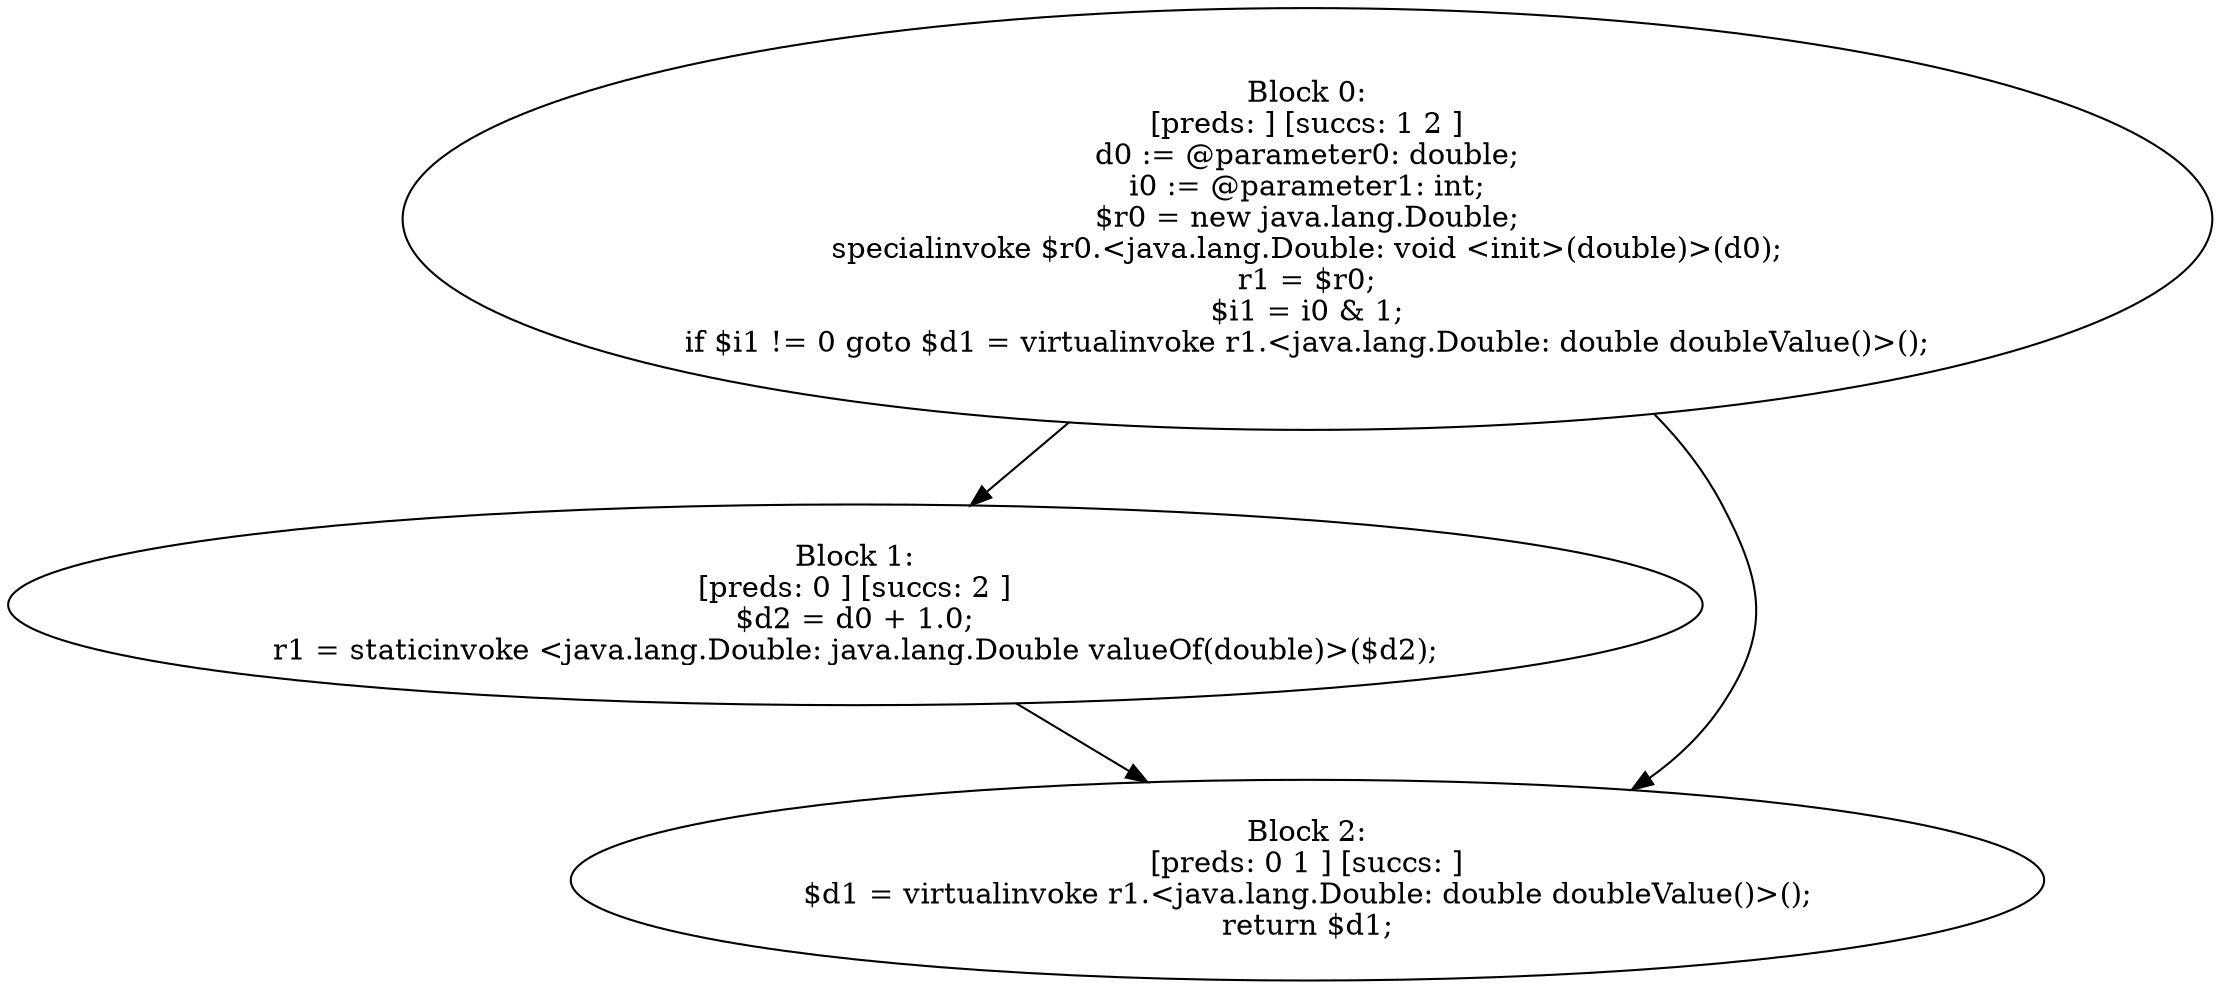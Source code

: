 digraph "unitGraph" {
    "Block 0:
[preds: ] [succs: 1 2 ]
d0 := @parameter0: double;
i0 := @parameter1: int;
$r0 = new java.lang.Double;
specialinvoke $r0.<java.lang.Double: void <init>(double)>(d0);
r1 = $r0;
$i1 = i0 & 1;
if $i1 != 0 goto $d1 = virtualinvoke r1.<java.lang.Double: double doubleValue()>();
"
    "Block 1:
[preds: 0 ] [succs: 2 ]
$d2 = d0 + 1.0;
r1 = staticinvoke <java.lang.Double: java.lang.Double valueOf(double)>($d2);
"
    "Block 2:
[preds: 0 1 ] [succs: ]
$d1 = virtualinvoke r1.<java.lang.Double: double doubleValue()>();
return $d1;
"
    "Block 0:
[preds: ] [succs: 1 2 ]
d0 := @parameter0: double;
i0 := @parameter1: int;
$r0 = new java.lang.Double;
specialinvoke $r0.<java.lang.Double: void <init>(double)>(d0);
r1 = $r0;
$i1 = i0 & 1;
if $i1 != 0 goto $d1 = virtualinvoke r1.<java.lang.Double: double doubleValue()>();
"->"Block 1:
[preds: 0 ] [succs: 2 ]
$d2 = d0 + 1.0;
r1 = staticinvoke <java.lang.Double: java.lang.Double valueOf(double)>($d2);
";
    "Block 0:
[preds: ] [succs: 1 2 ]
d0 := @parameter0: double;
i0 := @parameter1: int;
$r0 = new java.lang.Double;
specialinvoke $r0.<java.lang.Double: void <init>(double)>(d0);
r1 = $r0;
$i1 = i0 & 1;
if $i1 != 0 goto $d1 = virtualinvoke r1.<java.lang.Double: double doubleValue()>();
"->"Block 2:
[preds: 0 1 ] [succs: ]
$d1 = virtualinvoke r1.<java.lang.Double: double doubleValue()>();
return $d1;
";
    "Block 1:
[preds: 0 ] [succs: 2 ]
$d2 = d0 + 1.0;
r1 = staticinvoke <java.lang.Double: java.lang.Double valueOf(double)>($d2);
"->"Block 2:
[preds: 0 1 ] [succs: ]
$d1 = virtualinvoke r1.<java.lang.Double: double doubleValue()>();
return $d1;
";
}
